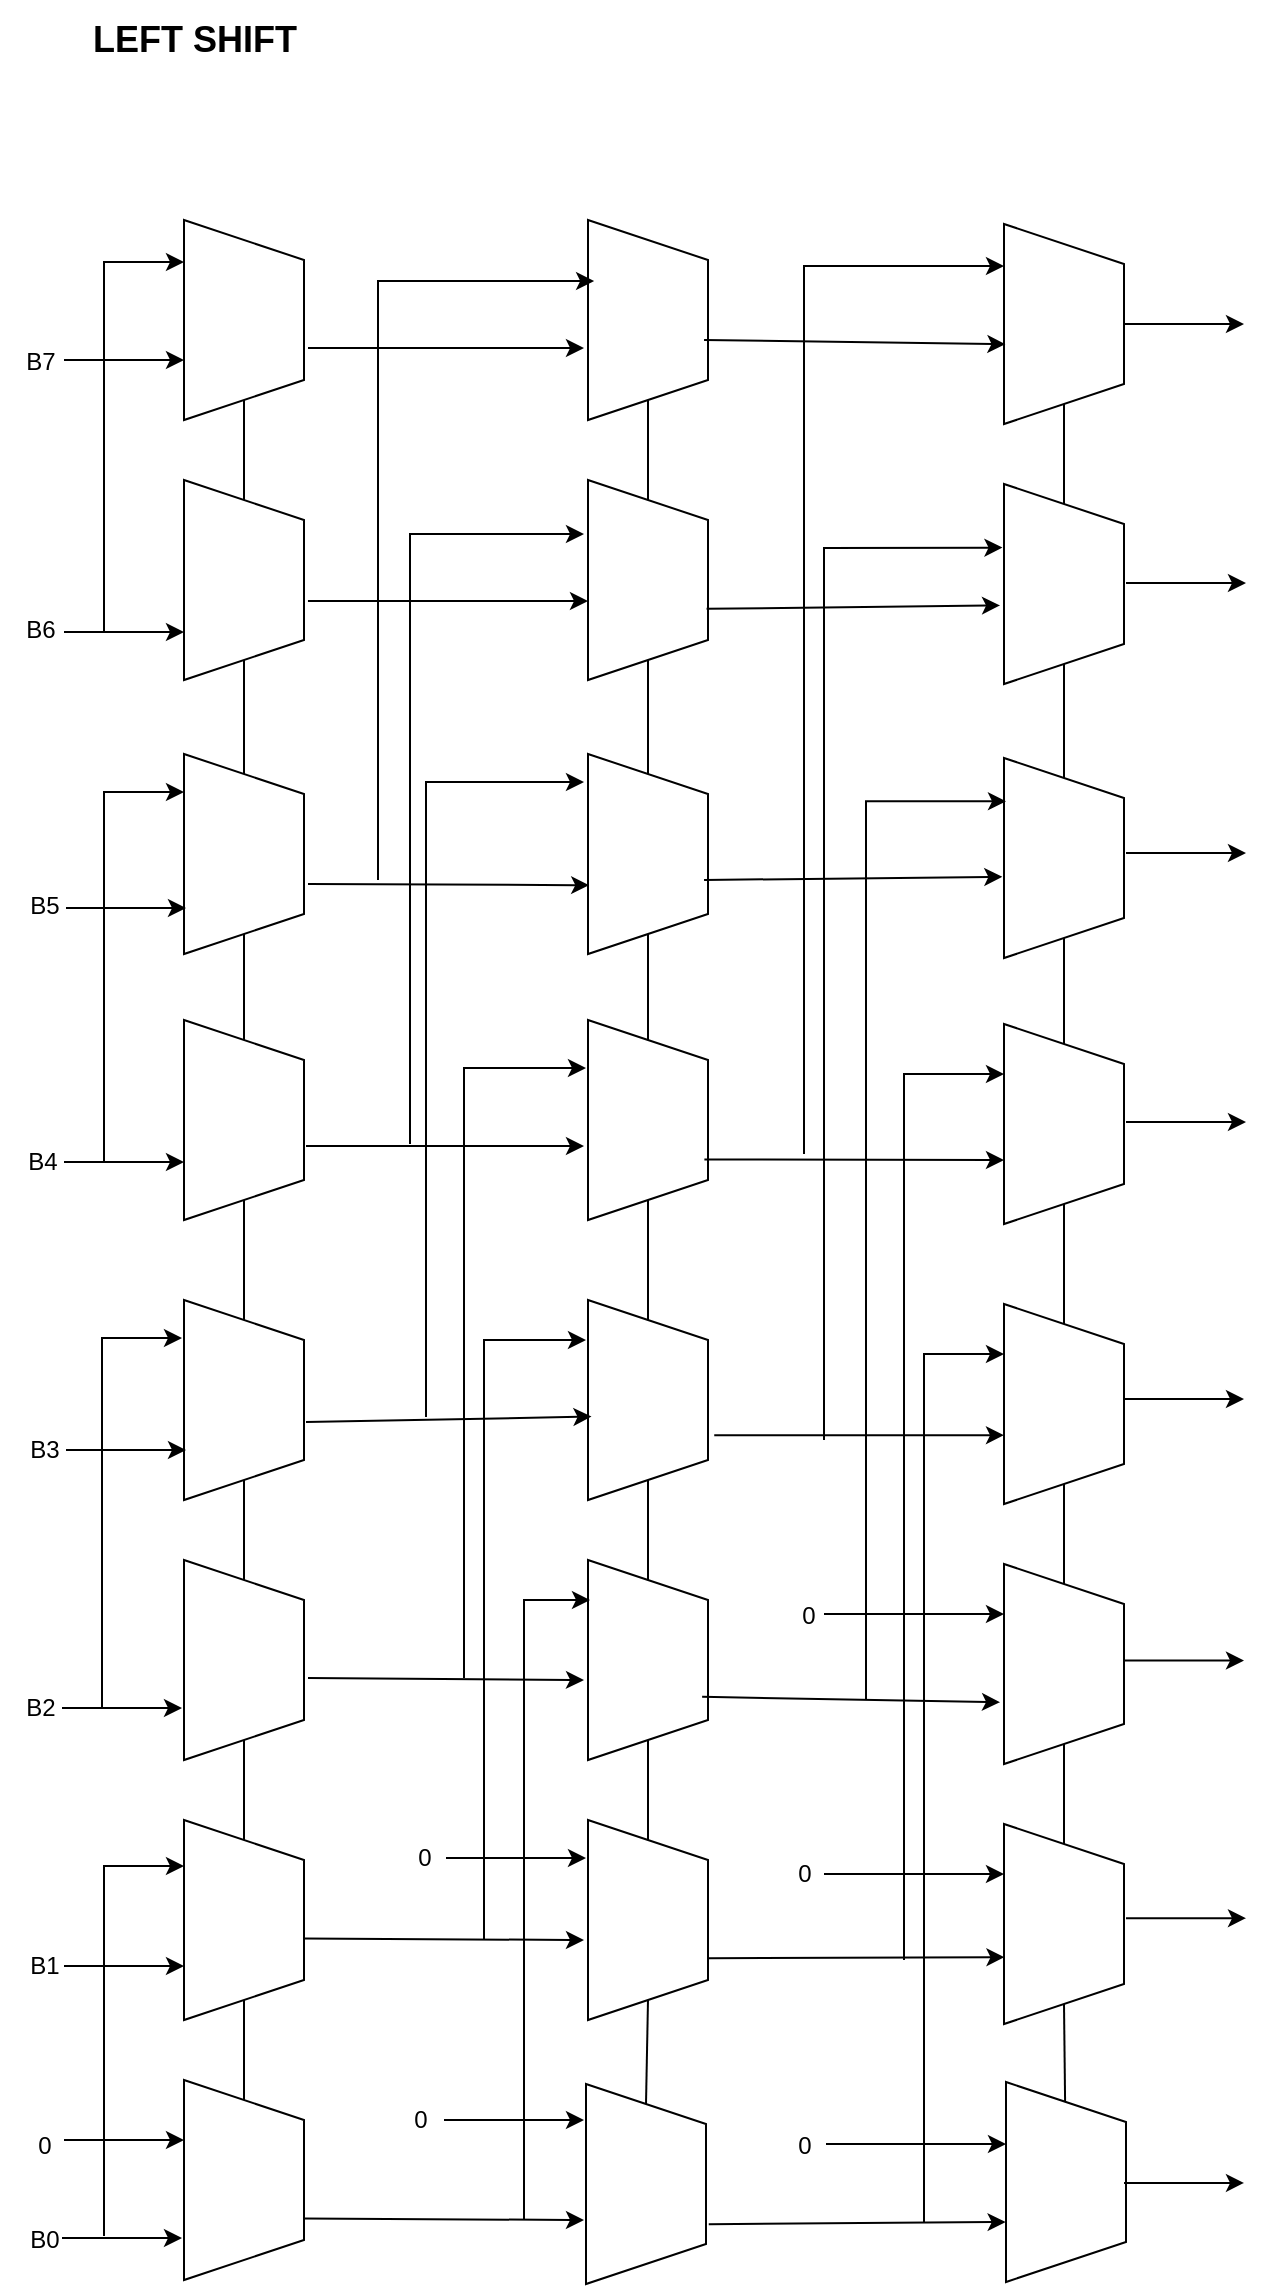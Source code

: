 <mxfile version="27.0.2">
  <diagram name="Page-1" id="BcImj0xTvGJ8RSBH8rBG">
    <mxGraphModel dx="1735" dy="829" grid="0" gridSize="10" guides="1" tooltips="1" connect="1" arrows="1" fold="1" page="1" pageScale="1" pageWidth="850" pageHeight="1400" math="0" shadow="0">
      <root>
        <mxCell id="0" />
        <mxCell id="1" parent="0" />
        <mxCell id="QNMJlBOBgogYAWf_6NJC-1" value="" style="shape=trapezoid;perimeter=trapezoidPerimeter;whiteSpace=wrap;html=1;fixedSize=1;direction=south;" vertex="1" parent="1">
          <mxGeometry x="120" y="120" width="60" height="100" as="geometry" />
        </mxCell>
        <mxCell id="QNMJlBOBgogYAWf_6NJC-2" value="&lt;font style=&quot;font-size: 18px;&quot;&gt;&lt;b&gt;LEFT SHIFT&lt;/b&gt;&lt;/font&gt;" style="text;html=1;align=center;verticalAlign=middle;resizable=0;points=[];autosize=1;strokeColor=none;fillColor=none;" vertex="1" parent="1">
          <mxGeometry x="60" y="10" width="130" height="40" as="geometry" />
        </mxCell>
        <mxCell id="QNMJlBOBgogYAWf_6NJC-3" value="" style="shape=trapezoid;perimeter=trapezoidPerimeter;whiteSpace=wrap;html=1;fixedSize=1;direction=south;" vertex="1" parent="1">
          <mxGeometry x="120" y="250" width="60" height="100" as="geometry" />
        </mxCell>
        <mxCell id="QNMJlBOBgogYAWf_6NJC-4" value="" style="shape=trapezoid;perimeter=trapezoidPerimeter;whiteSpace=wrap;html=1;fixedSize=1;direction=south;" vertex="1" parent="1">
          <mxGeometry x="120" y="387" width="60" height="100" as="geometry" />
        </mxCell>
        <mxCell id="QNMJlBOBgogYAWf_6NJC-5" value="" style="shape=trapezoid;perimeter=trapezoidPerimeter;whiteSpace=wrap;html=1;fixedSize=1;direction=south;" vertex="1" parent="1">
          <mxGeometry x="120" y="520" width="60" height="100" as="geometry" />
        </mxCell>
        <mxCell id="QNMJlBOBgogYAWf_6NJC-6" value="" style="shape=trapezoid;perimeter=trapezoidPerimeter;whiteSpace=wrap;html=1;fixedSize=1;direction=south;" vertex="1" parent="1">
          <mxGeometry x="120" y="660" width="60" height="100" as="geometry" />
        </mxCell>
        <mxCell id="QNMJlBOBgogYAWf_6NJC-7" value="" style="shape=trapezoid;perimeter=trapezoidPerimeter;whiteSpace=wrap;html=1;fixedSize=1;direction=south;" vertex="1" parent="1">
          <mxGeometry x="120" y="790" width="60" height="100" as="geometry" />
        </mxCell>
        <mxCell id="QNMJlBOBgogYAWf_6NJC-8" value="" style="shape=trapezoid;perimeter=trapezoidPerimeter;whiteSpace=wrap;html=1;fixedSize=1;direction=south;" vertex="1" parent="1">
          <mxGeometry x="120" y="920" width="60" height="100" as="geometry" />
        </mxCell>
        <mxCell id="QNMJlBOBgogYAWf_6NJC-9" value="" style="shape=trapezoid;perimeter=trapezoidPerimeter;whiteSpace=wrap;html=1;fixedSize=1;direction=south;" vertex="1" parent="1">
          <mxGeometry x="322" y="120" width="60" height="100" as="geometry" />
        </mxCell>
        <mxCell id="QNMJlBOBgogYAWf_6NJC-10" value="" style="shape=trapezoid;perimeter=trapezoidPerimeter;whiteSpace=wrap;html=1;fixedSize=1;direction=south;" vertex="1" parent="1">
          <mxGeometry x="322" y="250" width="60" height="100" as="geometry" />
        </mxCell>
        <mxCell id="QNMJlBOBgogYAWf_6NJC-11" value="" style="shape=trapezoid;perimeter=trapezoidPerimeter;whiteSpace=wrap;html=1;fixedSize=1;direction=south;" vertex="1" parent="1">
          <mxGeometry x="322" y="387" width="60" height="100" as="geometry" />
        </mxCell>
        <mxCell id="QNMJlBOBgogYAWf_6NJC-12" value="" style="shape=trapezoid;perimeter=trapezoidPerimeter;whiteSpace=wrap;html=1;fixedSize=1;direction=south;" vertex="1" parent="1">
          <mxGeometry x="322" y="520" width="60" height="100" as="geometry" />
        </mxCell>
        <mxCell id="QNMJlBOBgogYAWf_6NJC-13" value="" style="shape=trapezoid;perimeter=trapezoidPerimeter;whiteSpace=wrap;html=1;fixedSize=1;direction=south;" vertex="1" parent="1">
          <mxGeometry x="322" y="660" width="60" height="100" as="geometry" />
        </mxCell>
        <mxCell id="QNMJlBOBgogYAWf_6NJC-14" value="" style="shape=trapezoid;perimeter=trapezoidPerimeter;whiteSpace=wrap;html=1;fixedSize=1;direction=south;" vertex="1" parent="1">
          <mxGeometry x="322" y="790" width="60" height="100" as="geometry" />
        </mxCell>
        <mxCell id="QNMJlBOBgogYAWf_6NJC-15" value="" style="shape=trapezoid;perimeter=trapezoidPerimeter;whiteSpace=wrap;html=1;fixedSize=1;direction=south;" vertex="1" parent="1">
          <mxGeometry x="322" y="920" width="60" height="100" as="geometry" />
        </mxCell>
        <mxCell id="QNMJlBOBgogYAWf_6NJC-16" value="" style="shape=trapezoid;perimeter=trapezoidPerimeter;whiteSpace=wrap;html=1;fixedSize=1;direction=south;" vertex="1" parent="1">
          <mxGeometry x="530" y="122" width="60" height="100" as="geometry" />
        </mxCell>
        <mxCell id="QNMJlBOBgogYAWf_6NJC-17" value="" style="shape=trapezoid;perimeter=trapezoidPerimeter;whiteSpace=wrap;html=1;fixedSize=1;direction=south;" vertex="1" parent="1">
          <mxGeometry x="530" y="252" width="60" height="100" as="geometry" />
        </mxCell>
        <mxCell id="QNMJlBOBgogYAWf_6NJC-18" value="" style="shape=trapezoid;perimeter=trapezoidPerimeter;whiteSpace=wrap;html=1;fixedSize=1;direction=south;" vertex="1" parent="1">
          <mxGeometry x="530" y="389" width="60" height="100" as="geometry" />
        </mxCell>
        <mxCell id="QNMJlBOBgogYAWf_6NJC-19" value="" style="shape=trapezoid;perimeter=trapezoidPerimeter;whiteSpace=wrap;html=1;fixedSize=1;direction=south;" vertex="1" parent="1">
          <mxGeometry x="530" y="522" width="60" height="100" as="geometry" />
        </mxCell>
        <mxCell id="QNMJlBOBgogYAWf_6NJC-20" value="" style="shape=trapezoid;perimeter=trapezoidPerimeter;whiteSpace=wrap;html=1;fixedSize=1;direction=south;" vertex="1" parent="1">
          <mxGeometry x="530" y="662" width="60" height="100" as="geometry" />
        </mxCell>
        <mxCell id="QNMJlBOBgogYAWf_6NJC-21" value="" style="shape=trapezoid;perimeter=trapezoidPerimeter;whiteSpace=wrap;html=1;fixedSize=1;direction=south;" vertex="1" parent="1">
          <mxGeometry x="530" y="792" width="60" height="100" as="geometry" />
        </mxCell>
        <mxCell id="QNMJlBOBgogYAWf_6NJC-22" value="" style="shape=trapezoid;perimeter=trapezoidPerimeter;whiteSpace=wrap;html=1;fixedSize=1;direction=south;" vertex="1" parent="1">
          <mxGeometry x="530" y="922" width="60" height="100" as="geometry" />
        </mxCell>
        <mxCell id="QNMJlBOBgogYAWf_6NJC-23" value="" style="endArrow=classic;html=1;rounded=0;" edge="1" parent="1">
          <mxGeometry width="50" height="50" relative="1" as="geometry">
            <mxPoint x="60" y="190" as="sourcePoint" />
            <mxPoint x="120" y="190" as="targetPoint" />
          </mxGeometry>
        </mxCell>
        <mxCell id="QNMJlBOBgogYAWf_6NJC-24" value="" style="endArrow=classic;html=1;rounded=0;" edge="1" parent="1">
          <mxGeometry width="50" height="50" relative="1" as="geometry">
            <mxPoint x="60" y="326" as="sourcePoint" />
            <mxPoint x="120" y="326" as="targetPoint" />
          </mxGeometry>
        </mxCell>
        <mxCell id="QNMJlBOBgogYAWf_6NJC-25" value="" style="endArrow=classic;html=1;rounded=0;" edge="1" parent="1">
          <mxGeometry width="50" height="50" relative="1" as="geometry">
            <mxPoint x="61" y="464" as="sourcePoint" />
            <mxPoint x="121" y="464" as="targetPoint" />
          </mxGeometry>
        </mxCell>
        <mxCell id="QNMJlBOBgogYAWf_6NJC-26" value="" style="endArrow=classic;html=1;rounded=0;" edge="1" parent="1">
          <mxGeometry width="50" height="50" relative="1" as="geometry">
            <mxPoint x="60" y="591" as="sourcePoint" />
            <mxPoint x="120" y="591" as="targetPoint" />
          </mxGeometry>
        </mxCell>
        <mxCell id="QNMJlBOBgogYAWf_6NJC-27" value="" style="endArrow=classic;html=1;rounded=0;" edge="1" parent="1">
          <mxGeometry width="50" height="50" relative="1" as="geometry">
            <mxPoint x="61" y="735" as="sourcePoint" />
            <mxPoint x="121" y="735" as="targetPoint" />
          </mxGeometry>
        </mxCell>
        <mxCell id="QNMJlBOBgogYAWf_6NJC-28" value="" style="endArrow=classic;html=1;rounded=0;" edge="1" parent="1">
          <mxGeometry width="50" height="50" relative="1" as="geometry">
            <mxPoint x="59" y="864" as="sourcePoint" />
            <mxPoint x="119" y="864" as="targetPoint" />
          </mxGeometry>
        </mxCell>
        <mxCell id="QNMJlBOBgogYAWf_6NJC-29" value="" style="endArrow=classic;html=1;rounded=0;" edge="1" parent="1">
          <mxGeometry width="50" height="50" relative="1" as="geometry">
            <mxPoint x="60" y="993" as="sourcePoint" />
            <mxPoint x="120" y="993" as="targetPoint" />
          </mxGeometry>
        </mxCell>
        <mxCell id="QNMJlBOBgogYAWf_6NJC-30" value="B7" style="text;html=1;align=center;verticalAlign=middle;resizable=0;points=[];autosize=1;strokeColor=none;fillColor=none;" vertex="1" parent="1">
          <mxGeometry x="28" y="176" width="40" height="30" as="geometry" />
        </mxCell>
        <mxCell id="QNMJlBOBgogYAWf_6NJC-31" value="B6" style="text;html=1;align=center;verticalAlign=middle;resizable=0;points=[];autosize=1;strokeColor=none;fillColor=none;" vertex="1" parent="1">
          <mxGeometry x="28" y="310" width="40" height="30" as="geometry" />
        </mxCell>
        <mxCell id="QNMJlBOBgogYAWf_6NJC-32" value="B5" style="text;html=1;align=center;verticalAlign=middle;resizable=0;points=[];autosize=1;strokeColor=none;fillColor=none;" vertex="1" parent="1">
          <mxGeometry x="30" y="448" width="40" height="30" as="geometry" />
        </mxCell>
        <mxCell id="QNMJlBOBgogYAWf_6NJC-33" value="B4" style="text;html=1;align=center;verticalAlign=middle;resizable=0;points=[];autosize=1;strokeColor=none;fillColor=none;" vertex="1" parent="1">
          <mxGeometry x="29" y="576" width="40" height="30" as="geometry" />
        </mxCell>
        <mxCell id="QNMJlBOBgogYAWf_6NJC-34" value="B3" style="text;html=1;align=center;verticalAlign=middle;resizable=0;points=[];autosize=1;strokeColor=none;fillColor=none;" vertex="1" parent="1">
          <mxGeometry x="30" y="720" width="40" height="30" as="geometry" />
        </mxCell>
        <mxCell id="QNMJlBOBgogYAWf_6NJC-35" value="B2" style="text;html=1;align=center;verticalAlign=middle;resizable=0;points=[];autosize=1;strokeColor=none;fillColor=none;" vertex="1" parent="1">
          <mxGeometry x="28" y="849" width="40" height="30" as="geometry" />
        </mxCell>
        <mxCell id="QNMJlBOBgogYAWf_6NJC-36" value="B1" style="text;html=1;align=center;verticalAlign=middle;resizable=0;points=[];autosize=1;strokeColor=none;fillColor=none;" vertex="1" parent="1">
          <mxGeometry x="30" y="978" width="40" height="30" as="geometry" />
        </mxCell>
        <mxCell id="QNMJlBOBgogYAWf_6NJC-37" value="" style="shape=trapezoid;perimeter=trapezoidPerimeter;whiteSpace=wrap;html=1;fixedSize=1;direction=south;" vertex="1" parent="1">
          <mxGeometry x="120" y="1050" width="60" height="100" as="geometry" />
        </mxCell>
        <mxCell id="QNMJlBOBgogYAWf_6NJC-38" value="" style="shape=trapezoid;perimeter=trapezoidPerimeter;whiteSpace=wrap;html=1;fixedSize=1;direction=south;" vertex="1" parent="1">
          <mxGeometry x="321" y="1052" width="60" height="100" as="geometry" />
        </mxCell>
        <mxCell id="QNMJlBOBgogYAWf_6NJC-39" value="" style="shape=trapezoid;perimeter=trapezoidPerimeter;whiteSpace=wrap;html=1;fixedSize=1;direction=south;" vertex="1" parent="1">
          <mxGeometry x="531" y="1051" width="60" height="100" as="geometry" />
        </mxCell>
        <mxCell id="QNMJlBOBgogYAWf_6NJC-40" value="" style="endArrow=classic;html=1;rounded=0;" edge="1" parent="1">
          <mxGeometry width="50" height="50" relative="1" as="geometry">
            <mxPoint x="59" y="1129" as="sourcePoint" />
            <mxPoint x="119" y="1129" as="targetPoint" />
          </mxGeometry>
        </mxCell>
        <mxCell id="QNMJlBOBgogYAWf_6NJC-41" value="B0" style="text;html=1;align=center;verticalAlign=middle;resizable=0;points=[];autosize=1;strokeColor=none;fillColor=none;" vertex="1" parent="1">
          <mxGeometry x="30" y="1115" width="40" height="30" as="geometry" />
        </mxCell>
        <mxCell id="QNMJlBOBgogYAWf_6NJC-42" value="" style="endArrow=classic;html=1;rounded=0;entryX=0.25;entryY=1;entryDx=0;entryDy=0;edgeStyle=orthogonalEdgeStyle;" edge="1" parent="1">
          <mxGeometry width="50" height="50" relative="1" as="geometry">
            <mxPoint x="80" y="326" as="sourcePoint" />
            <mxPoint x="120" y="141" as="targetPoint" />
            <Array as="points">
              <mxPoint x="80" y="141" />
            </Array>
          </mxGeometry>
        </mxCell>
        <mxCell id="QNMJlBOBgogYAWf_6NJC-43" value="" style="endArrow=classic;html=1;rounded=0;entryX=0.25;entryY=1;entryDx=0;entryDy=0;edgeStyle=orthogonalEdgeStyle;" edge="1" parent="1">
          <mxGeometry width="50" height="50" relative="1" as="geometry">
            <mxPoint x="80" y="591" as="sourcePoint" />
            <mxPoint x="120" y="406" as="targetPoint" />
            <Array as="points">
              <mxPoint x="80" y="406" />
            </Array>
          </mxGeometry>
        </mxCell>
        <mxCell id="QNMJlBOBgogYAWf_6NJC-44" value="" style="endArrow=classic;html=1;rounded=0;entryX=0.25;entryY=1;entryDx=0;entryDy=0;edgeStyle=orthogonalEdgeStyle;" edge="1" parent="1">
          <mxGeometry width="50" height="50" relative="1" as="geometry">
            <mxPoint x="79" y="864" as="sourcePoint" />
            <mxPoint x="119" y="679" as="targetPoint" />
            <Array as="points">
              <mxPoint x="79" y="679" />
            </Array>
          </mxGeometry>
        </mxCell>
        <mxCell id="QNMJlBOBgogYAWf_6NJC-45" value="" style="endArrow=classic;html=1;rounded=0;entryX=0.25;entryY=1;entryDx=0;entryDy=0;edgeStyle=orthogonalEdgeStyle;" edge="1" parent="1">
          <mxGeometry width="50" height="50" relative="1" as="geometry">
            <mxPoint x="80" y="1128" as="sourcePoint" />
            <mxPoint x="120" y="943" as="targetPoint" />
            <Array as="points">
              <mxPoint x="80" y="943" />
            </Array>
          </mxGeometry>
        </mxCell>
        <mxCell id="QNMJlBOBgogYAWf_6NJC-47" value="" style="endArrow=classic;html=1;rounded=0;" edge="1" parent="1">
          <mxGeometry width="50" height="50" relative="1" as="geometry">
            <mxPoint x="60" y="1080" as="sourcePoint" />
            <mxPoint x="120" y="1080" as="targetPoint" />
          </mxGeometry>
        </mxCell>
        <mxCell id="QNMJlBOBgogYAWf_6NJC-48" value="0" style="text;html=1;align=center;verticalAlign=middle;resizable=0;points=[];autosize=1;strokeColor=none;fillColor=none;" vertex="1" parent="1">
          <mxGeometry x="35" y="1068" width="30" height="30" as="geometry" />
        </mxCell>
        <mxCell id="QNMJlBOBgogYAWf_6NJC-49" value="" style="endArrow=none;html=1;rounded=0;exitX=1;exitY=0.5;exitDx=0;exitDy=0;entryX=0;entryY=0.5;entryDx=0;entryDy=0;" edge="1" parent="1" source="QNMJlBOBgogYAWf_6NJC-1" target="QNMJlBOBgogYAWf_6NJC-3">
          <mxGeometry width="50" height="50" relative="1" as="geometry">
            <mxPoint x="400" y="360" as="sourcePoint" />
            <mxPoint x="450" y="310" as="targetPoint" />
          </mxGeometry>
        </mxCell>
        <mxCell id="QNMJlBOBgogYAWf_6NJC-50" value="" style="endArrow=none;html=1;rounded=0;exitX=1;exitY=0.5;exitDx=0;exitDy=0;entryX=0;entryY=0.5;entryDx=0;entryDy=0;" edge="1" parent="1" source="QNMJlBOBgogYAWf_6NJC-3" target="QNMJlBOBgogYAWf_6NJC-4">
          <mxGeometry width="50" height="50" relative="1" as="geometry">
            <mxPoint x="400" y="530" as="sourcePoint" />
            <mxPoint x="450" y="480" as="targetPoint" />
          </mxGeometry>
        </mxCell>
        <mxCell id="QNMJlBOBgogYAWf_6NJC-51" value="" style="endArrow=none;html=1;rounded=0;exitX=1;exitY=0.5;exitDx=0;exitDy=0;entryX=0;entryY=0.5;entryDx=0;entryDy=0;" edge="1" parent="1" source="QNMJlBOBgogYAWf_6NJC-4" target="QNMJlBOBgogYAWf_6NJC-5">
          <mxGeometry width="50" height="50" relative="1" as="geometry">
            <mxPoint x="400" y="700" as="sourcePoint" />
            <mxPoint x="450" y="650" as="targetPoint" />
          </mxGeometry>
        </mxCell>
        <mxCell id="QNMJlBOBgogYAWf_6NJC-52" value="" style="endArrow=none;html=1;rounded=0;exitX=1;exitY=0.5;exitDx=0;exitDy=0;entryX=0;entryY=0.5;entryDx=0;entryDy=0;" edge="1" parent="1" source="QNMJlBOBgogYAWf_6NJC-5" target="QNMJlBOBgogYAWf_6NJC-6">
          <mxGeometry width="50" height="50" relative="1" as="geometry">
            <mxPoint x="400" y="840" as="sourcePoint" />
            <mxPoint x="450" y="790" as="targetPoint" />
          </mxGeometry>
        </mxCell>
        <mxCell id="QNMJlBOBgogYAWf_6NJC-53" value="" style="endArrow=none;html=1;rounded=0;exitX=1;exitY=0.5;exitDx=0;exitDy=0;entryX=0;entryY=0.5;entryDx=0;entryDy=0;" edge="1" parent="1" source="QNMJlBOBgogYAWf_6NJC-6" target="QNMJlBOBgogYAWf_6NJC-7">
          <mxGeometry width="50" height="50" relative="1" as="geometry">
            <mxPoint x="400" y="990" as="sourcePoint" />
            <mxPoint x="450" y="940" as="targetPoint" />
          </mxGeometry>
        </mxCell>
        <mxCell id="QNMJlBOBgogYAWf_6NJC-54" value="" style="endArrow=none;html=1;rounded=0;exitX=1;exitY=0.5;exitDx=0;exitDy=0;entryX=0;entryY=0.5;entryDx=0;entryDy=0;" edge="1" parent="1" source="QNMJlBOBgogYAWf_6NJC-7" target="QNMJlBOBgogYAWf_6NJC-8">
          <mxGeometry width="50" height="50" relative="1" as="geometry">
            <mxPoint x="400" y="1070" as="sourcePoint" />
            <mxPoint x="450" y="1020" as="targetPoint" />
          </mxGeometry>
        </mxCell>
        <mxCell id="QNMJlBOBgogYAWf_6NJC-56" value="" style="endArrow=none;html=1;rounded=0;exitX=1;exitY=0.5;exitDx=0;exitDy=0;entryX=0;entryY=0.5;entryDx=0;entryDy=0;" edge="1" parent="1" source="QNMJlBOBgogYAWf_6NJC-8" target="QNMJlBOBgogYAWf_6NJC-37">
          <mxGeometry width="50" height="50" relative="1" as="geometry">
            <mxPoint x="400" y="1170" as="sourcePoint" />
            <mxPoint x="450" y="1120" as="targetPoint" />
          </mxGeometry>
        </mxCell>
        <mxCell id="QNMJlBOBgogYAWf_6NJC-57" value="" style="endArrow=none;html=1;rounded=0;exitX=1;exitY=0.5;exitDx=0;exitDy=0;entryX=0;entryY=0.5;entryDx=0;entryDy=0;" edge="1" parent="1" source="QNMJlBOBgogYAWf_6NJC-9" target="QNMJlBOBgogYAWf_6NJC-10">
          <mxGeometry width="50" height="50" relative="1" as="geometry">
            <mxPoint x="632" y="510" as="sourcePoint" />
            <mxPoint x="682" y="460" as="targetPoint" />
          </mxGeometry>
        </mxCell>
        <mxCell id="QNMJlBOBgogYAWf_6NJC-58" value="" style="endArrow=none;html=1;rounded=0;exitX=1;exitY=0.5;exitDx=0;exitDy=0;entryX=0;entryY=0.5;entryDx=0;entryDy=0;" edge="1" parent="1" source="QNMJlBOBgogYAWf_6NJC-10" target="QNMJlBOBgogYAWf_6NJC-11">
          <mxGeometry width="50" height="50" relative="1" as="geometry">
            <mxPoint x="632" y="600" as="sourcePoint" />
            <mxPoint x="682" y="550" as="targetPoint" />
          </mxGeometry>
        </mxCell>
        <mxCell id="QNMJlBOBgogYAWf_6NJC-59" value="" style="endArrow=none;html=1;rounded=0;exitX=1;exitY=0.5;exitDx=0;exitDy=0;entryX=0;entryY=0.5;entryDx=0;entryDy=0;" edge="1" parent="1" source="QNMJlBOBgogYAWf_6NJC-11" target="QNMJlBOBgogYAWf_6NJC-12">
          <mxGeometry width="50" height="50" relative="1" as="geometry">
            <mxPoint x="632" y="770" as="sourcePoint" />
            <mxPoint x="682" y="720" as="targetPoint" />
          </mxGeometry>
        </mxCell>
        <mxCell id="QNMJlBOBgogYAWf_6NJC-60" value="" style="endArrow=none;html=1;rounded=0;exitX=1;exitY=0.5;exitDx=0;exitDy=0;entryX=0;entryY=0.5;entryDx=0;entryDy=0;" edge="1" parent="1" source="QNMJlBOBgogYAWf_6NJC-12" target="QNMJlBOBgogYAWf_6NJC-13">
          <mxGeometry width="50" height="50" relative="1" as="geometry">
            <mxPoint x="632" y="880" as="sourcePoint" />
            <mxPoint x="682" y="830" as="targetPoint" />
          </mxGeometry>
        </mxCell>
        <mxCell id="QNMJlBOBgogYAWf_6NJC-61" value="" style="endArrow=none;html=1;rounded=0;exitX=1;exitY=0.5;exitDx=0;exitDy=0;" edge="1" parent="1" source="QNMJlBOBgogYAWf_6NJC-13" target="QNMJlBOBgogYAWf_6NJC-14">
          <mxGeometry width="50" height="50" relative="1" as="geometry">
            <mxPoint x="632" y="940" as="sourcePoint" />
            <mxPoint x="682" y="890" as="targetPoint" />
          </mxGeometry>
        </mxCell>
        <mxCell id="QNMJlBOBgogYAWf_6NJC-62" value="" style="endArrow=none;html=1;rounded=0;exitX=1;exitY=0.5;exitDx=0;exitDy=0;entryX=0;entryY=0.5;entryDx=0;entryDy=0;" edge="1" parent="1" source="QNMJlBOBgogYAWf_6NJC-14" target="QNMJlBOBgogYAWf_6NJC-15">
          <mxGeometry width="50" height="50" relative="1" as="geometry">
            <mxPoint x="632" y="1050" as="sourcePoint" />
            <mxPoint x="682" y="1000" as="targetPoint" />
          </mxGeometry>
        </mxCell>
        <mxCell id="QNMJlBOBgogYAWf_6NJC-63" value="" style="endArrow=none;html=1;rounded=0;exitX=1;exitY=0.5;exitDx=0;exitDy=0;entryX=0;entryY=0.5;entryDx=0;entryDy=0;" edge="1" parent="1" source="QNMJlBOBgogYAWf_6NJC-15" target="QNMJlBOBgogYAWf_6NJC-38">
          <mxGeometry width="50" height="50" relative="1" as="geometry">
            <mxPoint x="632" y="1050" as="sourcePoint" />
            <mxPoint x="682" y="1000" as="targetPoint" />
          </mxGeometry>
        </mxCell>
        <mxCell id="QNMJlBOBgogYAWf_6NJC-64" value="" style="endArrow=none;html=1;rounded=0;exitX=1;exitY=0.5;exitDx=0;exitDy=0;entryX=0;entryY=0.5;entryDx=0;entryDy=0;" edge="1" parent="1" source="QNMJlBOBgogYAWf_6NJC-16" target="QNMJlBOBgogYAWf_6NJC-17">
          <mxGeometry width="50" height="50" relative="1" as="geometry">
            <mxPoint x="650" y="402" as="sourcePoint" />
            <mxPoint x="700" y="352" as="targetPoint" />
          </mxGeometry>
        </mxCell>
        <mxCell id="QNMJlBOBgogYAWf_6NJC-65" value="" style="endArrow=none;html=1;rounded=0;exitX=1;exitY=0.5;exitDx=0;exitDy=0;entryX=0;entryY=0.5;entryDx=0;entryDy=0;" edge="1" parent="1" source="QNMJlBOBgogYAWf_6NJC-17" target="QNMJlBOBgogYAWf_6NJC-18">
          <mxGeometry width="50" height="50" relative="1" as="geometry">
            <mxPoint x="650" y="402" as="sourcePoint" />
            <mxPoint x="700" y="352" as="targetPoint" />
          </mxGeometry>
        </mxCell>
        <mxCell id="QNMJlBOBgogYAWf_6NJC-66" value="" style="endArrow=none;html=1;rounded=0;exitX=1;exitY=0.5;exitDx=0;exitDy=0;entryX=0;entryY=0.5;entryDx=0;entryDy=0;" edge="1" parent="1" source="QNMJlBOBgogYAWf_6NJC-18" target="QNMJlBOBgogYAWf_6NJC-19">
          <mxGeometry width="50" height="50" relative="1" as="geometry">
            <mxPoint x="650" y="592" as="sourcePoint" />
            <mxPoint x="700" y="542" as="targetPoint" />
          </mxGeometry>
        </mxCell>
        <mxCell id="QNMJlBOBgogYAWf_6NJC-67" value="" style="endArrow=none;html=1;rounded=0;exitX=1;exitY=0.5;exitDx=0;exitDy=0;entryX=0;entryY=0.5;entryDx=0;entryDy=0;" edge="1" parent="1" source="QNMJlBOBgogYAWf_6NJC-19" target="QNMJlBOBgogYAWf_6NJC-20">
          <mxGeometry width="50" height="50" relative="1" as="geometry">
            <mxPoint x="650" y="872" as="sourcePoint" />
            <mxPoint x="700" y="822" as="targetPoint" />
          </mxGeometry>
        </mxCell>
        <mxCell id="QNMJlBOBgogYAWf_6NJC-68" value="" style="endArrow=none;html=1;rounded=0;exitX=1;exitY=0.5;exitDx=0;exitDy=0;" edge="1" parent="1" source="QNMJlBOBgogYAWf_6NJC-20" target="QNMJlBOBgogYAWf_6NJC-21">
          <mxGeometry width="50" height="50" relative="1" as="geometry">
            <mxPoint x="650" y="872" as="sourcePoint" />
            <mxPoint x="700" y="822" as="targetPoint" />
          </mxGeometry>
        </mxCell>
        <mxCell id="QNMJlBOBgogYAWf_6NJC-69" value="" style="endArrow=none;html=1;rounded=0;exitX=1;exitY=0.5;exitDx=0;exitDy=0;entryX=0;entryY=0.5;entryDx=0;entryDy=0;" edge="1" parent="1" source="QNMJlBOBgogYAWf_6NJC-21" target="QNMJlBOBgogYAWf_6NJC-22">
          <mxGeometry width="50" height="50" relative="1" as="geometry">
            <mxPoint x="650" y="992" as="sourcePoint" />
            <mxPoint x="700" y="942" as="targetPoint" />
          </mxGeometry>
        </mxCell>
        <mxCell id="QNMJlBOBgogYAWf_6NJC-70" value="" style="endArrow=none;html=1;rounded=0;exitX=1;exitY=0.5;exitDx=0;exitDy=0;" edge="1" parent="1" source="QNMJlBOBgogYAWf_6NJC-22" target="QNMJlBOBgogYAWf_6NJC-39">
          <mxGeometry width="50" height="50" relative="1" as="geometry">
            <mxPoint x="650" y="1092" as="sourcePoint" />
            <mxPoint x="700" y="1042" as="targetPoint" />
          </mxGeometry>
        </mxCell>
        <mxCell id="QNMJlBOBgogYAWf_6NJC-71" value="" style="endArrow=classic;html=1;rounded=0;exitX=0.605;exitY=-0.033;exitDx=0;exitDy=0;exitPerimeter=0;entryX=0.605;entryY=1;entryDx=0;entryDy=0;entryPerimeter=0;" edge="1" parent="1" source="QNMJlBOBgogYAWf_6NJC-3" target="QNMJlBOBgogYAWf_6NJC-10">
          <mxGeometry width="50" height="50" relative="1" as="geometry">
            <mxPoint x="600" y="470" as="sourcePoint" />
            <mxPoint x="650" y="420" as="targetPoint" />
          </mxGeometry>
        </mxCell>
        <mxCell id="QNMJlBOBgogYAWf_6NJC-72" value="" style="endArrow=classic;html=1;rounded=0;exitX=0.605;exitY=-0.033;exitDx=0;exitDy=0;exitPerimeter=0;" edge="1" parent="1">
          <mxGeometry width="50" height="50" relative="1" as="geometry">
            <mxPoint x="182" y="184" as="sourcePoint" />
            <mxPoint x="320" y="184" as="targetPoint" />
          </mxGeometry>
        </mxCell>
        <mxCell id="QNMJlBOBgogYAWf_6NJC-73" value="" style="endArrow=classic;html=1;rounded=0;exitX=0.605;exitY=-0.033;exitDx=0;exitDy=0;exitPerimeter=0;entryX=0.656;entryY=0.99;entryDx=0;entryDy=0;entryPerimeter=0;" edge="1" parent="1" target="QNMJlBOBgogYAWf_6NJC-11">
          <mxGeometry width="50" height="50" relative="1" as="geometry">
            <mxPoint x="182" y="452" as="sourcePoint" />
            <mxPoint x="290" y="452" as="targetPoint" />
          </mxGeometry>
        </mxCell>
        <mxCell id="QNMJlBOBgogYAWf_6NJC-74" value="" style="endArrow=classic;html=1;rounded=0;exitX=0.605;exitY=-0.033;exitDx=0;exitDy=0;exitPerimeter=0;" edge="1" parent="1">
          <mxGeometry width="50" height="50" relative="1" as="geometry">
            <mxPoint x="181" y="583" as="sourcePoint" />
            <mxPoint x="320" y="583" as="targetPoint" />
          </mxGeometry>
        </mxCell>
        <mxCell id="QNMJlBOBgogYAWf_6NJC-75" value="" style="endArrow=classic;html=1;rounded=0;exitX=0.605;exitY=-0.033;exitDx=0;exitDy=0;exitPerimeter=0;entryX=0.583;entryY=0.971;entryDx=0;entryDy=0;entryPerimeter=0;" edge="1" parent="1" target="QNMJlBOBgogYAWf_6NJC-13">
          <mxGeometry width="50" height="50" relative="1" as="geometry">
            <mxPoint x="181" y="721" as="sourcePoint" />
            <mxPoint x="289" y="721" as="targetPoint" />
          </mxGeometry>
        </mxCell>
        <mxCell id="QNMJlBOBgogYAWf_6NJC-76" value="" style="endArrow=classic;html=1;rounded=0;exitX=0.605;exitY=-0.033;exitDx=0;exitDy=0;exitPerimeter=0;" edge="1" parent="1">
          <mxGeometry width="50" height="50" relative="1" as="geometry">
            <mxPoint x="182" y="849" as="sourcePoint" />
            <mxPoint x="320" y="850" as="targetPoint" />
          </mxGeometry>
        </mxCell>
        <mxCell id="QNMJlBOBgogYAWf_6NJC-77" value="" style="endArrow=classic;html=1;rounded=0;exitX=0.605;exitY=-0.033;exitDx=0;exitDy=0;exitPerimeter=0;" edge="1" parent="1">
          <mxGeometry width="50" height="50" relative="1" as="geometry">
            <mxPoint x="180" y="979.29" as="sourcePoint" />
            <mxPoint x="320" y="980" as="targetPoint" />
          </mxGeometry>
        </mxCell>
        <mxCell id="QNMJlBOBgogYAWf_6NJC-78" value="" style="endArrow=classic;html=1;rounded=0;exitX=0.605;exitY=-0.033;exitDx=0;exitDy=0;exitPerimeter=0;" edge="1" parent="1">
          <mxGeometry width="50" height="50" relative="1" as="geometry">
            <mxPoint x="180" y="1119.29" as="sourcePoint" />
            <mxPoint x="320" y="1120" as="targetPoint" />
          </mxGeometry>
        </mxCell>
        <mxCell id="QNMJlBOBgogYAWf_6NJC-79" value="" style="endArrow=classic;html=1;rounded=0;entryX=0.305;entryY=0.949;entryDx=0;entryDy=0;edgeStyle=orthogonalEdgeStyle;entryPerimeter=0;" edge="1" parent="1" target="QNMJlBOBgogYAWf_6NJC-9">
          <mxGeometry width="50" height="50" relative="1" as="geometry">
            <mxPoint x="217" y="450" as="sourcePoint" />
            <mxPoint x="297" y="146" as="targetPoint" />
            <Array as="points">
              <mxPoint x="217" y="151" />
            </Array>
          </mxGeometry>
        </mxCell>
        <mxCell id="QNMJlBOBgogYAWf_6NJC-80" value="" style="endArrow=classic;html=1;rounded=0;edgeStyle=orthogonalEdgeStyle;" edge="1" parent="1">
          <mxGeometry width="50" height="50" relative="1" as="geometry">
            <mxPoint x="233" y="577" as="sourcePoint" />
            <mxPoint x="320" y="277" as="targetPoint" />
            <Array as="points">
              <mxPoint x="233" y="582" />
              <mxPoint x="233" y="277" />
            </Array>
          </mxGeometry>
        </mxCell>
        <mxCell id="QNMJlBOBgogYAWf_6NJC-81" value="" style="endArrow=classic;html=1;rounded=0;edgeStyle=orthogonalEdgeStyle;" edge="1" parent="1">
          <mxGeometry width="50" height="50" relative="1" as="geometry">
            <mxPoint x="241" y="718.5" as="sourcePoint" />
            <mxPoint x="320" y="401" as="targetPoint" />
            <Array as="points">
              <mxPoint x="241" y="401" />
            </Array>
          </mxGeometry>
        </mxCell>
        <mxCell id="QNMJlBOBgogYAWf_6NJC-83" value="" style="endArrow=classic;html=1;rounded=0;entryX=0.25;entryY=1;entryDx=0;entryDy=0;edgeStyle=orthogonalEdgeStyle;" edge="1" parent="1">
          <mxGeometry width="50" height="50" relative="1" as="geometry">
            <mxPoint x="260" y="849" as="sourcePoint" />
            <mxPoint x="321" y="544" as="targetPoint" />
            <Array as="points">
              <mxPoint x="260" y="849" />
              <mxPoint x="260" y="544" />
            </Array>
          </mxGeometry>
        </mxCell>
        <mxCell id="QNMJlBOBgogYAWf_6NJC-84" value="" style="endArrow=classic;html=1;rounded=0;entryX=0.25;entryY=1;entryDx=0;entryDy=0;edgeStyle=orthogonalEdgeStyle;" edge="1" parent="1">
          <mxGeometry width="50" height="50" relative="1" as="geometry">
            <mxPoint x="270" y="980" as="sourcePoint" />
            <mxPoint x="321" y="680" as="targetPoint" />
            <Array as="points">
              <mxPoint x="270" y="980" />
              <mxPoint x="270" y="680" />
            </Array>
          </mxGeometry>
        </mxCell>
        <mxCell id="QNMJlBOBgogYAWf_6NJC-86" value="" style="endArrow=classic;html=1;rounded=0;entryX=0.25;entryY=1;entryDx=0;entryDy=0;edgeStyle=orthogonalEdgeStyle;" edge="1" parent="1">
          <mxGeometry width="50" height="50" relative="1" as="geometry">
            <mxPoint x="290" y="1120" as="sourcePoint" />
            <mxPoint x="323" y="810" as="targetPoint" />
            <Array as="points">
              <mxPoint x="290" y="1110" />
              <mxPoint x="290" y="810" />
            </Array>
          </mxGeometry>
        </mxCell>
        <mxCell id="QNMJlBOBgogYAWf_6NJC-87" value="" style="endArrow=classic;html=1;rounded=0;" edge="1" parent="1">
          <mxGeometry width="50" height="50" relative="1" as="geometry">
            <mxPoint x="250" y="1070" as="sourcePoint" />
            <mxPoint x="320" y="1070" as="targetPoint" />
          </mxGeometry>
        </mxCell>
        <mxCell id="QNMJlBOBgogYAWf_6NJC-88" value="" style="endArrow=classic;html=1;rounded=0;" edge="1" parent="1">
          <mxGeometry width="50" height="50" relative="1" as="geometry">
            <mxPoint x="251" y="939" as="sourcePoint" />
            <mxPoint x="321" y="939" as="targetPoint" />
          </mxGeometry>
        </mxCell>
        <mxCell id="QNMJlBOBgogYAWf_6NJC-89" value="0" style="text;html=1;align=center;verticalAlign=middle;resizable=0;points=[];autosize=1;strokeColor=none;fillColor=none;" vertex="1" parent="1">
          <mxGeometry x="223" y="1055" width="30" height="30" as="geometry" />
        </mxCell>
        <mxCell id="QNMJlBOBgogYAWf_6NJC-90" value="0" style="text;html=1;align=center;verticalAlign=middle;resizable=0;points=[];autosize=1;strokeColor=none;fillColor=none;" vertex="1" parent="1">
          <mxGeometry x="225" y="924" width="30" height="30" as="geometry" />
        </mxCell>
        <mxCell id="QNMJlBOBgogYAWf_6NJC-91" value="" style="endArrow=classic;html=1;rounded=0;exitX=0.6;exitY=0.033;exitDx=0;exitDy=0;exitPerimeter=0;entryX=0.601;entryY=0.988;entryDx=0;entryDy=0;entryPerimeter=0;" edge="1" parent="1" source="QNMJlBOBgogYAWf_6NJC-9" target="QNMJlBOBgogYAWf_6NJC-16">
          <mxGeometry width="50" height="50" relative="1" as="geometry">
            <mxPoint x="490" y="390" as="sourcePoint" />
            <mxPoint x="540" y="340" as="targetPoint" />
          </mxGeometry>
        </mxCell>
        <mxCell id="QNMJlBOBgogYAWf_6NJC-92" value="" style="endArrow=classic;html=1;rounded=0;exitX=0.644;exitY=0.012;exitDx=0;exitDy=0;exitPerimeter=0;entryX=0.607;entryY=1.033;entryDx=0;entryDy=0;entryPerimeter=0;" edge="1" parent="1" source="QNMJlBOBgogYAWf_6NJC-10" target="QNMJlBOBgogYAWf_6NJC-17">
          <mxGeometry width="50" height="50" relative="1" as="geometry">
            <mxPoint x="490" y="390" as="sourcePoint" />
            <mxPoint x="540" y="340" as="targetPoint" />
          </mxGeometry>
        </mxCell>
        <mxCell id="QNMJlBOBgogYAWf_6NJC-93" value="" style="endArrow=classic;html=1;rounded=0;exitX=0.63;exitY=0.033;exitDx=0;exitDy=0;exitPerimeter=0;entryX=0.594;entryY=1.014;entryDx=0;entryDy=0;entryPerimeter=0;" edge="1" parent="1" source="QNMJlBOBgogYAWf_6NJC-11" target="QNMJlBOBgogYAWf_6NJC-18">
          <mxGeometry width="50" height="50" relative="1" as="geometry">
            <mxPoint x="430" y="510" as="sourcePoint" />
            <mxPoint x="480" y="460" as="targetPoint" />
          </mxGeometry>
        </mxCell>
        <mxCell id="QNMJlBOBgogYAWf_6NJC-94" value="" style="endArrow=classic;html=1;rounded=0;exitX=0.697;exitY=0.03;exitDx=0;exitDy=0;exitPerimeter=0;entryX=0.68;entryY=1;entryDx=0;entryDy=0;entryPerimeter=0;" edge="1" parent="1" source="QNMJlBOBgogYAWf_6NJC-12" target="QNMJlBOBgogYAWf_6NJC-19">
          <mxGeometry width="50" height="50" relative="1" as="geometry">
            <mxPoint x="410" y="670" as="sourcePoint" />
            <mxPoint x="480" y="460" as="targetPoint" />
          </mxGeometry>
        </mxCell>
        <mxCell id="QNMJlBOBgogYAWf_6NJC-95" value="" style="endArrow=classic;html=1;rounded=0;exitX=0.676;exitY=-0.052;exitDx=0;exitDy=0;exitPerimeter=0;entryX=0.656;entryY=1;entryDx=0;entryDy=0;entryPerimeter=0;" edge="1" parent="1" source="QNMJlBOBgogYAWf_6NJC-13" target="QNMJlBOBgogYAWf_6NJC-20">
          <mxGeometry width="50" height="50" relative="1" as="geometry">
            <mxPoint x="430" y="760" as="sourcePoint" />
            <mxPoint x="480" y="710" as="targetPoint" />
          </mxGeometry>
        </mxCell>
        <mxCell id="QNMJlBOBgogYAWf_6NJC-96" value="" style="endArrow=classic;html=1;rounded=0;exitX=0.684;exitY=0.049;exitDx=0;exitDy=0;exitPerimeter=0;entryX=0.691;entryY=1.033;entryDx=0;entryDy=0;entryPerimeter=0;" edge="1" parent="1" source="QNMJlBOBgogYAWf_6NJC-14" target="QNMJlBOBgogYAWf_6NJC-21">
          <mxGeometry width="50" height="50" relative="1" as="geometry">
            <mxPoint x="460" y="880" as="sourcePoint" />
            <mxPoint x="510" y="830" as="targetPoint" />
          </mxGeometry>
        </mxCell>
        <mxCell id="QNMJlBOBgogYAWf_6NJC-97" value="" style="endArrow=classic;html=1;rounded=0;exitX=0.691;exitY=-0.006;exitDx=0;exitDy=0;exitPerimeter=0;entryX=0.666;entryY=0.996;entryDx=0;entryDy=0;entryPerimeter=0;" edge="1" parent="1" source="QNMJlBOBgogYAWf_6NJC-15" target="QNMJlBOBgogYAWf_6NJC-22">
          <mxGeometry width="50" height="50" relative="1" as="geometry">
            <mxPoint x="420" y="1020" as="sourcePoint" />
            <mxPoint x="470" y="970" as="targetPoint" />
          </mxGeometry>
        </mxCell>
        <mxCell id="QNMJlBOBgogYAWf_6NJC-98" value="" style="endArrow=classic;html=1;rounded=0;exitX=0.701;exitY=-0.023;exitDx=0;exitDy=0;exitPerimeter=0;entryX=0.7;entryY=1.003;entryDx=0;entryDy=0;entryPerimeter=0;" edge="1" parent="1" source="QNMJlBOBgogYAWf_6NJC-38" target="QNMJlBOBgogYAWf_6NJC-39">
          <mxGeometry width="50" height="50" relative="1" as="geometry">
            <mxPoint x="460" y="1000" as="sourcePoint" />
            <mxPoint x="510" y="950" as="targetPoint" />
          </mxGeometry>
        </mxCell>
        <mxCell id="QNMJlBOBgogYAWf_6NJC-99" value="" style="endArrow=classic;html=1;rounded=0;exitX=0.5;exitY=0;exitDx=0;exitDy=0;" edge="1" parent="1" source="QNMJlBOBgogYAWf_6NJC-16">
          <mxGeometry width="50" height="50" relative="1" as="geometry">
            <mxPoint x="530" y="380" as="sourcePoint" />
            <mxPoint x="650" y="172" as="targetPoint" />
          </mxGeometry>
        </mxCell>
        <mxCell id="QNMJlBOBgogYAWf_6NJC-100" value="" style="endArrow=classic;html=1;rounded=0;exitX=0.5;exitY=0;exitDx=0;exitDy=0;" edge="1" parent="1">
          <mxGeometry width="50" height="50" relative="1" as="geometry">
            <mxPoint x="591" y="301.52" as="sourcePoint" />
            <mxPoint x="651" y="301.52" as="targetPoint" />
          </mxGeometry>
        </mxCell>
        <mxCell id="QNMJlBOBgogYAWf_6NJC-101" value="" style="endArrow=classic;html=1;rounded=0;exitX=0.5;exitY=0;exitDx=0;exitDy=0;" edge="1" parent="1">
          <mxGeometry width="50" height="50" relative="1" as="geometry">
            <mxPoint x="591" y="436.52" as="sourcePoint" />
            <mxPoint x="651" y="436.52" as="targetPoint" />
          </mxGeometry>
        </mxCell>
        <mxCell id="QNMJlBOBgogYAWf_6NJC-102" value="" style="endArrow=classic;html=1;rounded=0;exitX=0.5;exitY=0;exitDx=0;exitDy=0;" edge="1" parent="1">
          <mxGeometry width="50" height="50" relative="1" as="geometry">
            <mxPoint x="591" y="571" as="sourcePoint" />
            <mxPoint x="651" y="571" as="targetPoint" />
          </mxGeometry>
        </mxCell>
        <mxCell id="QNMJlBOBgogYAWf_6NJC-103" value="" style="endArrow=classic;html=1;rounded=0;exitX=0.5;exitY=0;exitDx=0;exitDy=0;" edge="1" parent="1">
          <mxGeometry width="50" height="50" relative="1" as="geometry">
            <mxPoint x="590" y="709.52" as="sourcePoint" />
            <mxPoint x="650" y="709.52" as="targetPoint" />
          </mxGeometry>
        </mxCell>
        <mxCell id="QNMJlBOBgogYAWf_6NJC-104" value="" style="endArrow=classic;html=1;rounded=0;exitX=0.5;exitY=0;exitDx=0;exitDy=0;" edge="1" parent="1">
          <mxGeometry width="50" height="50" relative="1" as="geometry">
            <mxPoint x="590" y="840.29" as="sourcePoint" />
            <mxPoint x="650" y="840.29" as="targetPoint" />
          </mxGeometry>
        </mxCell>
        <mxCell id="QNMJlBOBgogYAWf_6NJC-105" value="" style="endArrow=classic;html=1;rounded=0;exitX=0.5;exitY=0;exitDx=0;exitDy=0;" edge="1" parent="1">
          <mxGeometry width="50" height="50" relative="1" as="geometry">
            <mxPoint x="591" y="969.09" as="sourcePoint" />
            <mxPoint x="651" y="969.09" as="targetPoint" />
          </mxGeometry>
        </mxCell>
        <mxCell id="QNMJlBOBgogYAWf_6NJC-106" value="" style="endArrow=classic;html=1;rounded=0;exitX=0.5;exitY=0;exitDx=0;exitDy=0;" edge="1" parent="1">
          <mxGeometry width="50" height="50" relative="1" as="geometry">
            <mxPoint x="590" y="1101.47" as="sourcePoint" />
            <mxPoint x="650" y="1101.47" as="targetPoint" />
          </mxGeometry>
        </mxCell>
        <mxCell id="QNMJlBOBgogYAWf_6NJC-107" value="" style="endArrow=classic;html=1;rounded=0;entryX=0.25;entryY=1;entryDx=0;entryDy=0;" edge="1" parent="1">
          <mxGeometry width="50" height="50" relative="1" as="geometry">
            <mxPoint x="430" y="586.941" as="sourcePoint" />
            <mxPoint x="530" y="143" as="targetPoint" />
            <Array as="points">
              <mxPoint x="430" y="143" />
            </Array>
          </mxGeometry>
        </mxCell>
        <mxCell id="QNMJlBOBgogYAWf_6NJC-109" value="" style="endArrow=classic;html=1;rounded=0;entryX=0.318;entryY=1.013;entryDx=0;entryDy=0;entryPerimeter=0;" edge="1" parent="1" target="QNMJlBOBgogYAWf_6NJC-17">
          <mxGeometry width="50" height="50" relative="1" as="geometry">
            <mxPoint x="440" y="730" as="sourcePoint" />
            <mxPoint x="540" y="370" as="targetPoint" />
            <Array as="points">
              <mxPoint x="440" y="284" />
            </Array>
          </mxGeometry>
        </mxCell>
        <mxCell id="QNMJlBOBgogYAWf_6NJC-110" value="" style="endArrow=classic;html=1;rounded=0;entryX=0.25;entryY=1;entryDx=0;entryDy=0;" edge="1" parent="1">
          <mxGeometry width="50" height="50" relative="1" as="geometry">
            <mxPoint x="461" y="860" as="sourcePoint" />
            <mxPoint x="531" y="410.67" as="targetPoint" />
            <Array as="points">
              <mxPoint x="461" y="410.67" />
            </Array>
          </mxGeometry>
        </mxCell>
        <mxCell id="QNMJlBOBgogYAWf_6NJC-111" value="" style="endArrow=classic;html=1;rounded=0;entryX=0.25;entryY=1;entryDx=0;entryDy=0;" edge="1" parent="1" target="QNMJlBOBgogYAWf_6NJC-19">
          <mxGeometry width="50" height="50" relative="1" as="geometry">
            <mxPoint x="480" y="990" as="sourcePoint" />
            <mxPoint x="480" y="690" as="targetPoint" />
            <Array as="points">
              <mxPoint x="480" y="547" />
            </Array>
          </mxGeometry>
        </mxCell>
        <mxCell id="QNMJlBOBgogYAWf_6NJC-112" value="" style="endArrow=classic;html=1;rounded=0;entryX=0.25;entryY=1;entryDx=0;entryDy=0;" edge="1" parent="1" target="QNMJlBOBgogYAWf_6NJC-20">
          <mxGeometry width="50" height="50" relative="1" as="geometry">
            <mxPoint x="490" y="1121.231" as="sourcePoint" />
            <mxPoint x="480" y="800" as="targetPoint" />
            <Array as="points">
              <mxPoint x="490" y="687" />
            </Array>
          </mxGeometry>
        </mxCell>
        <mxCell id="QNMJlBOBgogYAWf_6NJC-113" value="" style="endArrow=classic;html=1;rounded=0;entryX=0.25;entryY=1;entryDx=0;entryDy=0;" edge="1" parent="1" target="QNMJlBOBgogYAWf_6NJC-21">
          <mxGeometry width="50" height="50" relative="1" as="geometry">
            <mxPoint x="440" y="817" as="sourcePoint" />
            <mxPoint x="670" y="870" as="targetPoint" />
          </mxGeometry>
        </mxCell>
        <mxCell id="QNMJlBOBgogYAWf_6NJC-114" value="" style="endArrow=classic;html=1;rounded=0;entryX=0.25;entryY=1;entryDx=0;entryDy=0;" edge="1" parent="1" target="QNMJlBOBgogYAWf_6NJC-22">
          <mxGeometry width="50" height="50" relative="1" as="geometry">
            <mxPoint x="440" y="947" as="sourcePoint" />
            <mxPoint x="500" y="920" as="targetPoint" />
          </mxGeometry>
        </mxCell>
        <mxCell id="QNMJlBOBgogYAWf_6NJC-115" value="" style="endArrow=classic;html=1;rounded=0;entryX=0.25;entryY=1;entryDx=0;entryDy=0;" edge="1" parent="1">
          <mxGeometry width="50" height="50" relative="1" as="geometry">
            <mxPoint x="441" y="1082" as="sourcePoint" />
            <mxPoint x="531" y="1082" as="targetPoint" />
          </mxGeometry>
        </mxCell>
        <mxCell id="QNMJlBOBgogYAWf_6NJC-116" value="0" style="text;html=1;align=center;verticalAlign=middle;resizable=0;points=[];autosize=1;strokeColor=none;fillColor=none;" vertex="1" parent="1">
          <mxGeometry x="417" y="803" width="30" height="30" as="geometry" />
        </mxCell>
        <mxCell id="QNMJlBOBgogYAWf_6NJC-117" value="0" style="text;html=1;align=center;verticalAlign=middle;resizable=0;points=[];autosize=1;strokeColor=none;fillColor=none;" vertex="1" parent="1">
          <mxGeometry x="415" y="932" width="30" height="30" as="geometry" />
        </mxCell>
        <mxCell id="QNMJlBOBgogYAWf_6NJC-118" value="0" style="text;html=1;align=center;verticalAlign=middle;resizable=0;points=[];autosize=1;strokeColor=none;fillColor=none;" vertex="1" parent="1">
          <mxGeometry x="415" y="1068" width="30" height="30" as="geometry" />
        </mxCell>
      </root>
    </mxGraphModel>
  </diagram>
</mxfile>

